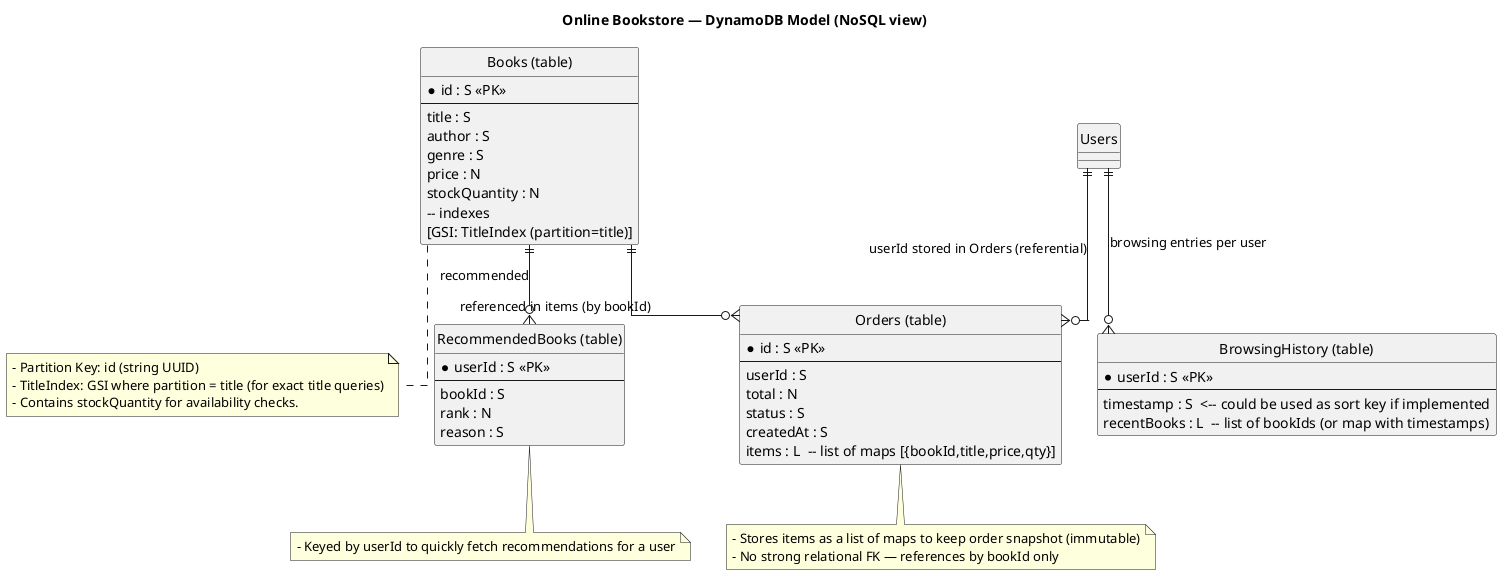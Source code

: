 @startuml DynamoDB ER - Online Bookstore

title Online Bookstore — DynamoDB Model (NoSQL view)

skinparam linetype ortho
hide circle

' Tables as boxes with key annotations
entity "Books (table)" as Books {
  * id : S <<PK>>
  --
  title : S
  author : S
  genre : S
  price : N
  stockQuantity : N
  -- indexes
  [GSI: TitleIndex (partition=title)]
}

entity "Orders (table)" as Orders {
  * id : S <<PK>>
  --
  userId : S
  total : N
  status : S
  createdAt : S
  items : L  -- list of maps [{bookId,title,price,qty}]
}

entity "RecommendedBooks (table)" as Recs {
  * userId : S <<PK>>
  --
  bookId : S
  rank : N
  reason : S
  ' Possible SK if you want ordering: sortKey = rank
}

entity "BrowsingHistory (table)" as History {
  * userId : S <<PK>>
  --
  timestamp : S  <-- could be used as sort key if implemented
  recentBooks : L  -- list of bookIds (or map with timestamps)
}

' Notes to clarify design decisions
note bottom of Books
  - Partition Key: id (string UUID)
  - TitleIndex: GSI where partition = title (for exact title queries)
  - Contains stockQuantity for availability checks.
end note

note bottom of Orders
  - Stores items as a list of maps to keep order snapshot (immutable)
  - No strong relational FK — references by bookId only
end note

note bottom of Recs
  - Keyed by userId to quickly fetch recommendations for a user
end note

' Illustrative relationships (not enforced by DynamoDB)
Books ||--o{ Orders : "referenced in items (by bookId)"
Books ||--o{ Recs : "recommended"
Users ||--o{ Orders : "userId stored in Orders (referential)"
Users ||--o{ History : "browsing entries per user"

@enduml
